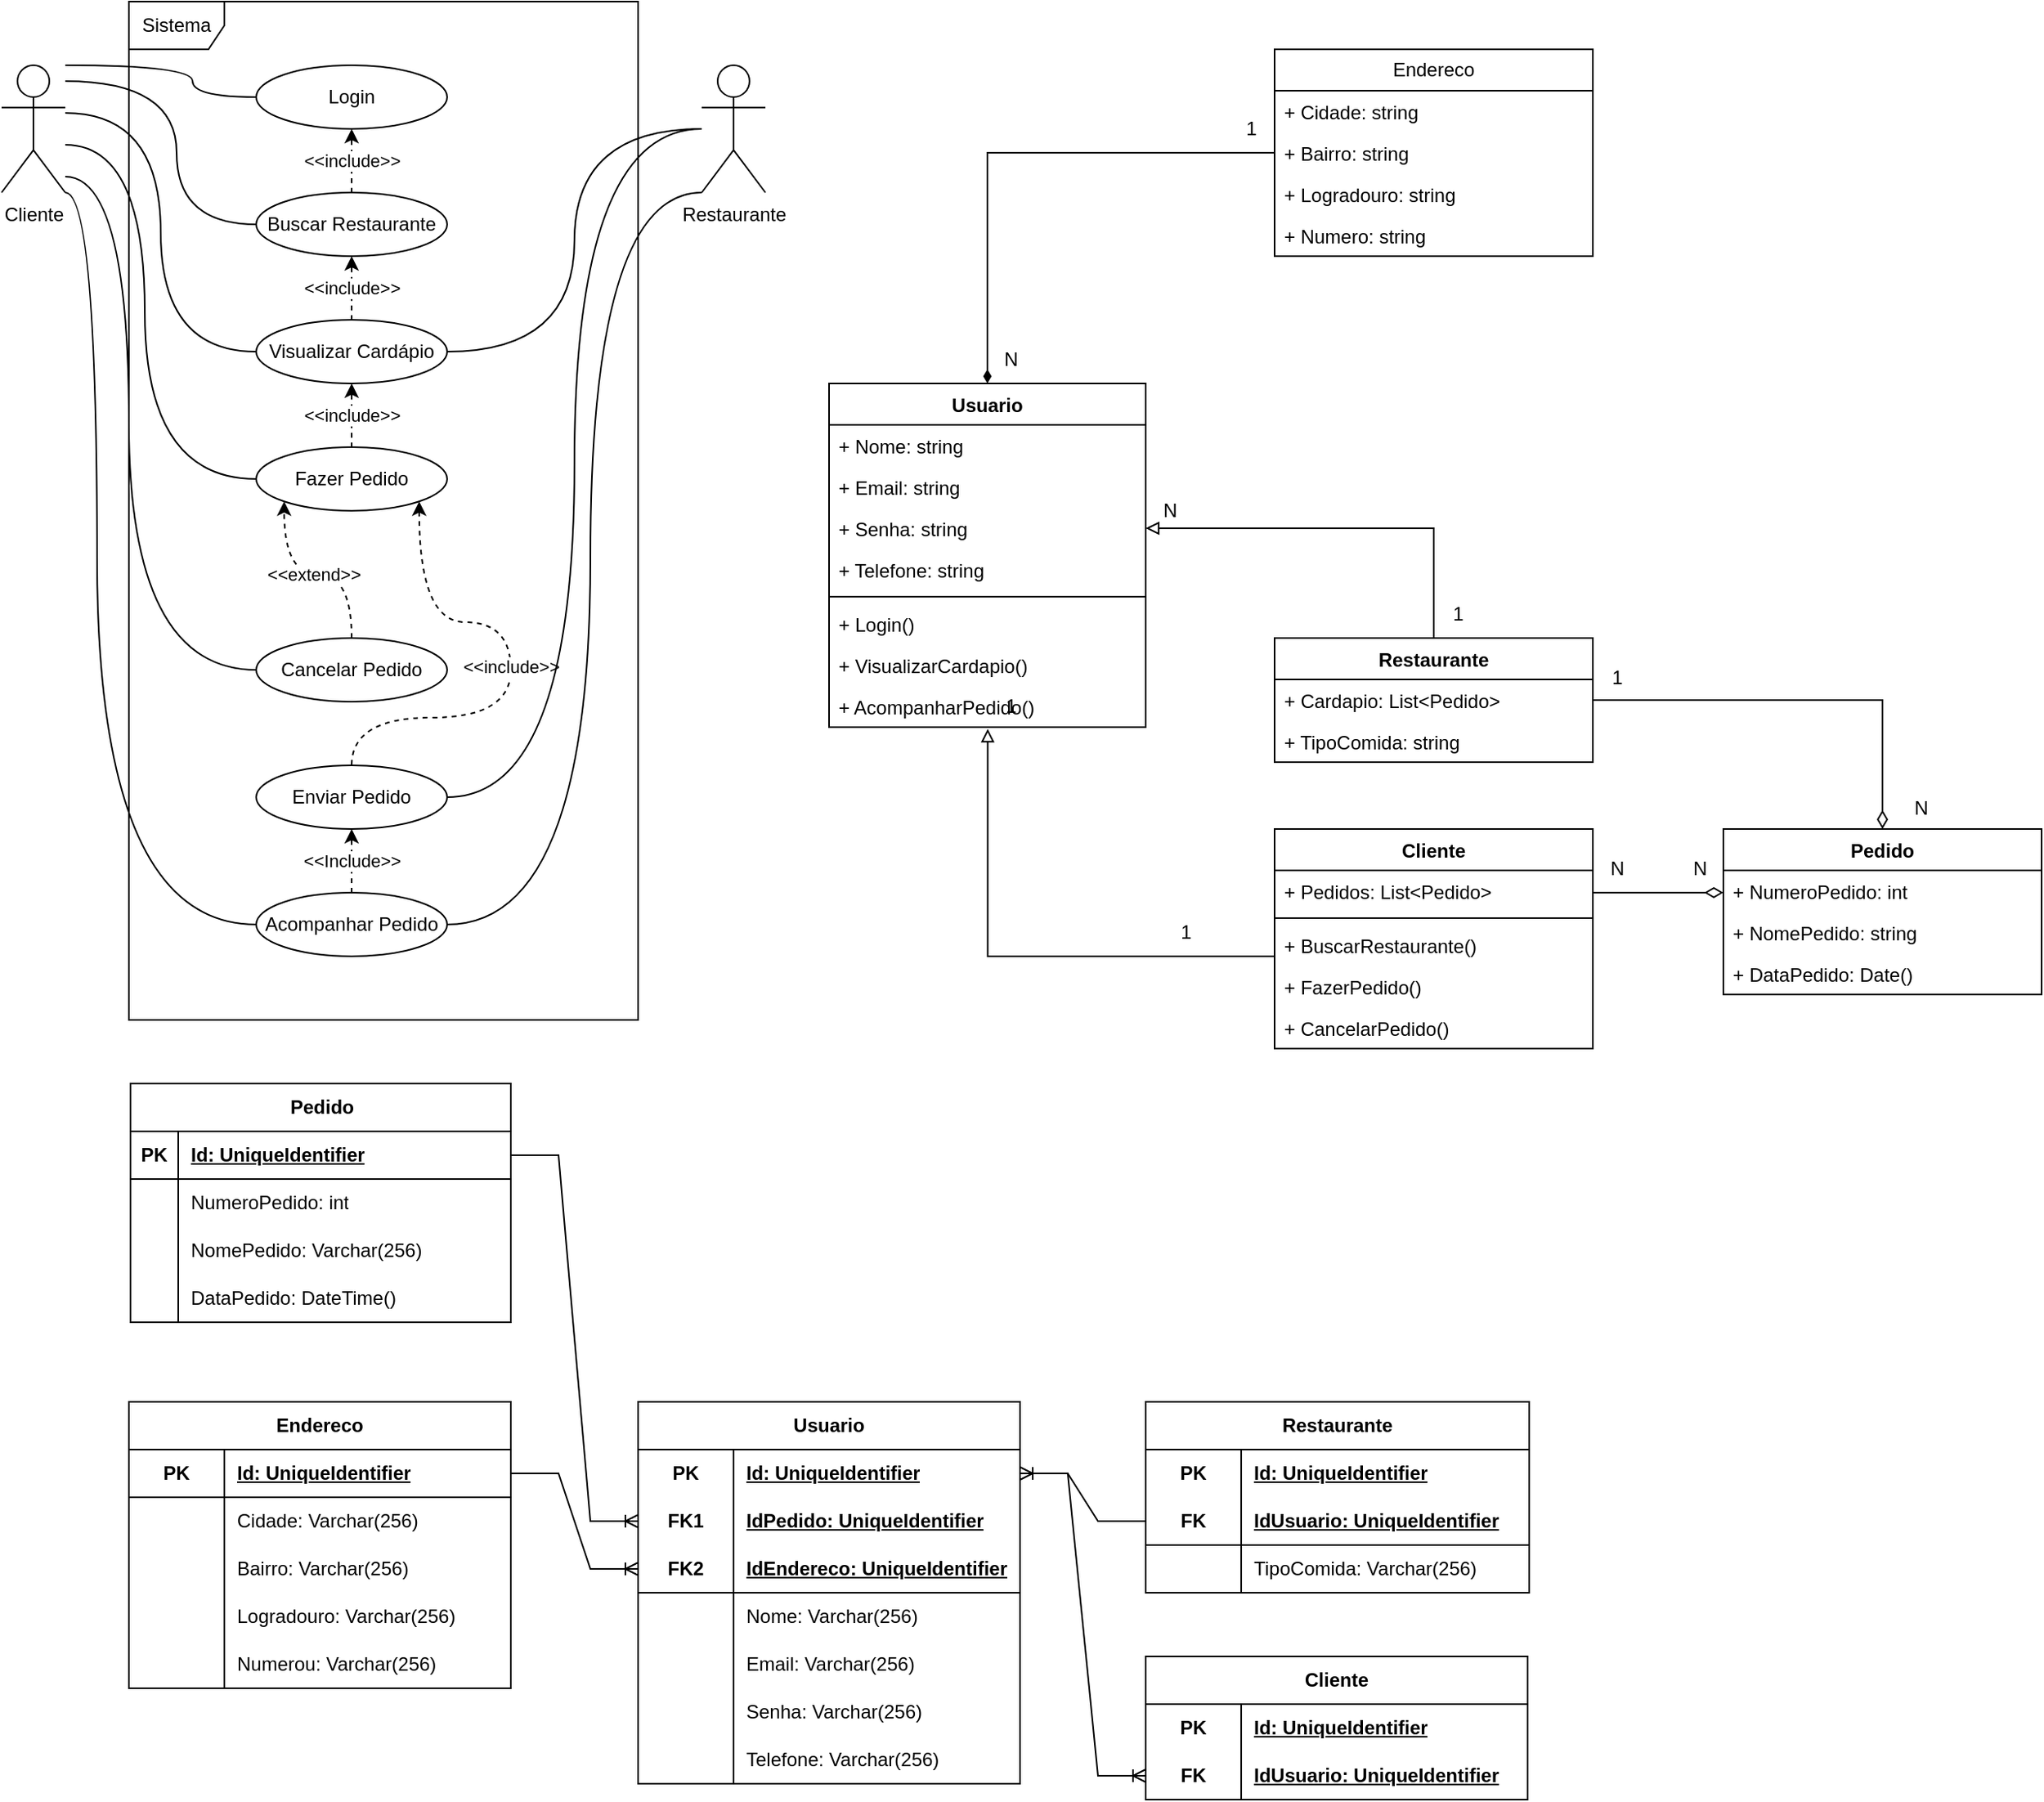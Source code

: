 <mxfile version="24.7.7">
  <diagram name="Página-1" id="jlGevDHFFBmqXCU59TP6">
    <mxGraphModel dx="1500" dy="746" grid="1" gridSize="10" guides="1" tooltips="1" connect="1" arrows="1" fold="1" page="1" pageScale="1" pageWidth="827" pageHeight="1169" math="0" shadow="0">
      <root>
        <mxCell id="0" />
        <mxCell id="1" parent="0" />
        <mxCell id="PUqXJprZPui0pHatvgok-24" style="edgeStyle=orthogonalEdgeStyle;rounded=0;orthogonalLoop=1;jettySize=auto;html=1;entryX=0;entryY=0.5;entryDx=0;entryDy=0;curved=1;endArrow=none;endFill=0;startArrow=none;startFill=0;" parent="1" source="PUqXJprZPui0pHatvgok-7" target="PUqXJprZPui0pHatvgok-19" edge="1">
          <mxGeometry relative="1" as="geometry">
            <mxPoint x="50" y="40" as="sourcePoint" />
            <Array as="points">
              <mxPoint x="120" y="40" />
            </Array>
          </mxGeometry>
        </mxCell>
        <mxCell id="PUqXJprZPui0pHatvgok-47" style="edgeStyle=orthogonalEdgeStyle;rounded=0;orthogonalLoop=1;jettySize=auto;html=1;entryX=0;entryY=0.5;entryDx=0;entryDy=0;curved=1;startArrow=none;startFill=0;endArrow=none;endFill=0;" parent="1" source="PUqXJprZPui0pHatvgok-7" target="PUqXJprZPui0pHatvgok-16" edge="1">
          <mxGeometry relative="1" as="geometry">
            <Array as="points">
              <mxPoint x="80" y="110" />
              <mxPoint x="80" y="420" />
            </Array>
          </mxGeometry>
        </mxCell>
        <mxCell id="PUqXJprZPui0pHatvgok-7" value="Cliente" style="shape=umlActor;verticalLabelPosition=bottom;verticalAlign=top;html=1;" parent="1" vertex="1">
          <mxGeometry y="40" width="40" height="80" as="geometry" />
        </mxCell>
        <mxCell id="PUqXJprZPui0pHatvgok-12" value="Restaurante" style="shape=umlActor;verticalLabelPosition=bottom;verticalAlign=top;html=1;" parent="1" vertex="1">
          <mxGeometry x="440" y="40" width="40" height="80" as="geometry" />
        </mxCell>
        <mxCell id="PUqXJprZPui0pHatvgok-14" value="Sistema" style="shape=umlFrame;whiteSpace=wrap;html=1;pointerEvents=0;" parent="1" vertex="1">
          <mxGeometry x="80" width="320" height="640" as="geometry" />
        </mxCell>
        <mxCell id="PUqXJprZPui0pHatvgok-34" value="&amp;lt;&amp;lt;include&amp;gt;&amp;gt;" style="edgeStyle=orthogonalEdgeStyle;rounded=0;orthogonalLoop=1;jettySize=auto;html=1;exitX=0.5;exitY=0;exitDx=0;exitDy=0;entryX=0.5;entryY=1;entryDx=0;entryDy=0;curved=1;dashed=1;" parent="1" source="PUqXJprZPui0pHatvgok-15" target="PUqXJprZPui0pHatvgok-20" edge="1">
          <mxGeometry relative="1" as="geometry">
            <mxPoint as="offset" />
          </mxGeometry>
        </mxCell>
        <mxCell id="PUqXJprZPui0pHatvgok-35" style="edgeStyle=orthogonalEdgeStyle;rounded=0;orthogonalLoop=1;jettySize=auto;html=1;exitX=0;exitY=0.5;exitDx=0;exitDy=0;curved=1;endArrow=none;endFill=0;startArrow=none;startFill=0;" parent="1" source="PUqXJprZPui0pHatvgok-15" target="PUqXJprZPui0pHatvgok-7" edge="1">
          <mxGeometry relative="1" as="geometry">
            <mxPoint x="50" y="70" as="targetPoint" />
            <Array as="points">
              <mxPoint x="90" y="300" />
              <mxPoint x="90" y="90" />
            </Array>
          </mxGeometry>
        </mxCell>
        <mxCell id="XceoHx5Ut_fv7BQ_l9Iq-62" value="&amp;lt;&amp;lt;include&amp;gt;&amp;gt;" style="edgeStyle=orthogonalEdgeStyle;rounded=0;orthogonalLoop=1;jettySize=auto;html=1;exitX=1;exitY=1;exitDx=0;exitDy=0;entryX=0.5;entryY=0;entryDx=0;entryDy=0;curved=1;endArrow=none;endFill=0;startArrow=classic;startFill=1;dashed=1;" edge="1" parent="1" source="PUqXJprZPui0pHatvgok-15" target="XceoHx5Ut_fv7BQ_l9Iq-56">
          <mxGeometry x="-0.0" relative="1" as="geometry">
            <Array as="points">
              <mxPoint x="262" y="390" />
              <mxPoint x="320" y="390" />
              <mxPoint x="320" y="450" />
              <mxPoint x="220" y="450" />
            </Array>
            <mxPoint as="offset" />
          </mxGeometry>
        </mxCell>
        <mxCell id="PUqXJprZPui0pHatvgok-15" value="Fazer Pedido" style="ellipse;whiteSpace=wrap;html=1;" parent="1" vertex="1">
          <mxGeometry x="160" y="280" width="120" height="40" as="geometry" />
        </mxCell>
        <mxCell id="PUqXJprZPui0pHatvgok-16" value="Cancelar Pedido" style="ellipse;whiteSpace=wrap;html=1;" parent="1" vertex="1">
          <mxGeometry x="160" y="400" width="120" height="40" as="geometry" />
        </mxCell>
        <mxCell id="PUqXJprZPui0pHatvgok-29" style="edgeStyle=orthogonalEdgeStyle;rounded=0;orthogonalLoop=1;jettySize=auto;html=1;exitX=0;exitY=0.5;exitDx=0;exitDy=0;curved=1;endArrow=none;endFill=0;startArrow=none;startFill=0;" parent="1" source="PUqXJprZPui0pHatvgok-18" target="PUqXJprZPui0pHatvgok-7" edge="1">
          <mxGeometry relative="1" as="geometry">
            <mxPoint x="50" y="50" as="targetPoint" />
            <Array as="points">
              <mxPoint x="110" y="140" />
              <mxPoint x="110" y="50" />
            </Array>
          </mxGeometry>
        </mxCell>
        <mxCell id="PUqXJprZPui0pHatvgok-18" value="Buscar Restaurante" style="ellipse;whiteSpace=wrap;html=1;" parent="1" vertex="1">
          <mxGeometry x="160" y="120" width="120" height="40" as="geometry" />
        </mxCell>
        <mxCell id="PUqXJprZPui0pHatvgok-28" value="&amp;lt;&amp;lt;include&amp;gt;&amp;gt;" style="edgeStyle=orthogonalEdgeStyle;rounded=0;orthogonalLoop=1;jettySize=auto;html=1;curved=1;endArrow=classic;endFill=1;dashed=1;exitX=0.5;exitY=0;exitDx=0;exitDy=0;entryX=0.5;entryY=1;entryDx=0;entryDy=0;" parent="1" source="PUqXJprZPui0pHatvgok-18" target="PUqXJprZPui0pHatvgok-19" edge="1">
          <mxGeometry relative="1" as="geometry">
            <mxPoint x="310" y="-90" as="targetPoint" />
            <Array as="points" />
          </mxGeometry>
        </mxCell>
        <mxCell id="PUqXJprZPui0pHatvgok-19" value="Login" style="ellipse;whiteSpace=wrap;html=1;" parent="1" vertex="1">
          <mxGeometry x="160" y="40" width="120" height="40" as="geometry" />
        </mxCell>
        <mxCell id="PUqXJprZPui0pHatvgok-31" value="&amp;lt;&amp;lt;include&amp;gt;&amp;gt;" style="edgeStyle=orthogonalEdgeStyle;rounded=0;orthogonalLoop=1;jettySize=auto;html=1;exitX=0.5;exitY=0;exitDx=0;exitDy=0;entryX=0.5;entryY=1;entryDx=0;entryDy=0;dashed=1;curved=1;" parent="1" source="PUqXJprZPui0pHatvgok-20" target="PUqXJprZPui0pHatvgok-18" edge="1">
          <mxGeometry relative="1" as="geometry">
            <Array as="points">
              <mxPoint x="220" y="200" />
              <mxPoint x="220" y="200" />
            </Array>
          </mxGeometry>
        </mxCell>
        <mxCell id="PUqXJprZPui0pHatvgok-32" style="edgeStyle=orthogonalEdgeStyle;rounded=0;orthogonalLoop=1;jettySize=auto;html=1;exitX=0;exitY=0.5;exitDx=0;exitDy=0;curved=1;endArrow=none;endFill=0;startArrow=none;startFill=0;" parent="1" source="PUqXJprZPui0pHatvgok-20" target="PUqXJprZPui0pHatvgok-7" edge="1">
          <mxGeometry relative="1" as="geometry">
            <mxPoint x="50" y="60" as="targetPoint" />
            <Array as="points">
              <mxPoint x="100" y="220" />
              <mxPoint x="100" y="70" />
            </Array>
          </mxGeometry>
        </mxCell>
        <mxCell id="XceoHx5Ut_fv7BQ_l9Iq-9" style="edgeStyle=orthogonalEdgeStyle;rounded=0;orthogonalLoop=1;jettySize=auto;html=1;exitX=1;exitY=0.5;exitDx=0;exitDy=0;curved=1;endArrow=none;endFill=0;" edge="1" parent="1" source="PUqXJprZPui0pHatvgok-20" target="PUqXJprZPui0pHatvgok-12">
          <mxGeometry relative="1" as="geometry">
            <mxPoint x="590.8" as="targetPoint" />
            <Array as="points">
              <mxPoint x="360" y="220" />
              <mxPoint x="360" y="80" />
            </Array>
          </mxGeometry>
        </mxCell>
        <mxCell id="PUqXJprZPui0pHatvgok-20" value="Visualizar Cardápio" style="ellipse;whiteSpace=wrap;html=1;" parent="1" vertex="1">
          <mxGeometry x="160" y="200" width="120" height="40" as="geometry" />
        </mxCell>
        <mxCell id="PUqXJprZPui0pHatvgok-38" style="edgeStyle=orthogonalEdgeStyle;rounded=0;orthogonalLoop=1;jettySize=auto;html=1;exitX=0;exitY=0.5;exitDx=0;exitDy=0;curved=1;endArrow=none;endFill=0;startArrow=none;startFill=0;entryX=1;entryY=1;entryDx=0;entryDy=0;entryPerimeter=0;" parent="1" source="PUqXJprZPui0pHatvgok-22" target="PUqXJprZPui0pHatvgok-7" edge="1">
          <mxGeometry relative="1" as="geometry">
            <mxPoint x="50" y="80" as="targetPoint" />
            <Array as="points">
              <mxPoint x="60" y="580" />
              <mxPoint x="60" y="120" />
            </Array>
          </mxGeometry>
        </mxCell>
        <mxCell id="XceoHx5Ut_fv7BQ_l9Iq-63" value="&amp;lt;&amp;lt;Include&amp;gt;&amp;gt;" style="edgeStyle=orthogonalEdgeStyle;rounded=0;orthogonalLoop=1;jettySize=auto;html=1;entryX=0.5;entryY=1;entryDx=0;entryDy=0;dashed=1;" edge="1" parent="1" source="PUqXJprZPui0pHatvgok-22" target="XceoHx5Ut_fv7BQ_l9Iq-56">
          <mxGeometry relative="1" as="geometry" />
        </mxCell>
        <mxCell id="PUqXJprZPui0pHatvgok-22" value="Acompanhar Pedido" style="ellipse;whiteSpace=wrap;html=1;" parent="1" vertex="1">
          <mxGeometry x="160" y="560" width="120" height="40" as="geometry" />
        </mxCell>
        <mxCell id="PUqXJprZPui0pHatvgok-46" value="&amp;lt;&amp;lt;extend&amp;gt;&amp;gt;" style="edgeStyle=orthogonalEdgeStyle;rounded=0;orthogonalLoop=1;jettySize=auto;html=1;exitX=0.5;exitY=0;exitDx=0;exitDy=0;entryX=0;entryY=1;entryDx=0;entryDy=0;curved=1;dashed=1;" parent="1" source="PUqXJprZPui0pHatvgok-16" target="PUqXJprZPui0pHatvgok-15" edge="1">
          <mxGeometry x="0.006" relative="1" as="geometry">
            <mxPoint as="offset" />
          </mxGeometry>
        </mxCell>
        <mxCell id="XceoHx5Ut_fv7BQ_l9Iq-8" style="edgeStyle=orthogonalEdgeStyle;rounded=0;orthogonalLoop=1;jettySize=auto;html=1;exitX=1;exitY=0.5;exitDx=0;exitDy=0;curved=1;endArrow=none;endFill=0;entryX=0;entryY=1;entryDx=0;entryDy=0;entryPerimeter=0;" edge="1" parent="1" source="PUqXJprZPui0pHatvgok-22" target="PUqXJprZPui0pHatvgok-12">
          <mxGeometry relative="1" as="geometry">
            <mxPoint x="450" y="80" as="targetPoint" />
            <Array as="points">
              <mxPoint x="370" y="580" />
              <mxPoint x="370" y="120" />
            </Array>
          </mxGeometry>
        </mxCell>
        <mxCell id="XceoHx5Ut_fv7BQ_l9Iq-85" style="edgeStyle=orthogonalEdgeStyle;rounded=0;orthogonalLoop=1;jettySize=auto;html=1;endArrow=block;endFill=0;entryX=0.501;entryY=1.041;entryDx=0;entryDy=0;entryPerimeter=0;" edge="1" parent="1" source="XceoHx5Ut_fv7BQ_l9Iq-10" target="XceoHx5Ut_fv7BQ_l9Iq-51">
          <mxGeometry relative="1" as="geometry">
            <mxPoint x="619" y="470" as="targetPoint" />
            <Array as="points">
              <mxPoint x="620" y="600" />
            </Array>
          </mxGeometry>
        </mxCell>
        <mxCell id="XceoHx5Ut_fv7BQ_l9Iq-10" value="Cliente" style="swimlane;fontStyle=1;align=center;verticalAlign=top;childLayout=stackLayout;horizontal=1;startSize=26;horizontalStack=0;resizeParent=1;resizeParentMax=0;resizeLast=0;collapsible=1;marginBottom=0;whiteSpace=wrap;html=1;" vertex="1" parent="1">
          <mxGeometry x="800" y="520" width="200" height="138" as="geometry" />
        </mxCell>
        <mxCell id="XceoHx5Ut_fv7BQ_l9Iq-23" value="+ Pedidos: List&amp;lt;Pedido&amp;gt;" style="text;strokeColor=none;fillColor=none;align=left;verticalAlign=top;spacingLeft=4;spacingRight=4;overflow=hidden;rotatable=0;points=[[0,0.5],[1,0.5]];portConstraint=eastwest;whiteSpace=wrap;html=1;" vertex="1" parent="XceoHx5Ut_fv7BQ_l9Iq-10">
          <mxGeometry y="26" width="200" height="26" as="geometry" />
        </mxCell>
        <mxCell id="XceoHx5Ut_fv7BQ_l9Iq-12" value="" style="line;strokeWidth=1;fillColor=none;align=left;verticalAlign=middle;spacingTop=-1;spacingLeft=3;spacingRight=3;rotatable=0;labelPosition=right;points=[];portConstraint=eastwest;strokeColor=inherit;" vertex="1" parent="XceoHx5Ut_fv7BQ_l9Iq-10">
          <mxGeometry y="52" width="200" height="8" as="geometry" />
        </mxCell>
        <mxCell id="XceoHx5Ut_fv7BQ_l9Iq-13" value="+ BuscarRestaurante()" style="text;strokeColor=none;fillColor=none;align=left;verticalAlign=top;spacingLeft=4;spacingRight=4;overflow=hidden;rotatable=0;points=[[0,0.5],[1,0.5]];portConstraint=eastwest;whiteSpace=wrap;html=1;" vertex="1" parent="XceoHx5Ut_fv7BQ_l9Iq-10">
          <mxGeometry y="60" width="200" height="26" as="geometry" />
        </mxCell>
        <mxCell id="XceoHx5Ut_fv7BQ_l9Iq-54" value="+ FazerPedido()" style="text;strokeColor=none;fillColor=none;align=left;verticalAlign=top;spacingLeft=4;spacingRight=4;overflow=hidden;rotatable=0;points=[[0,0.5],[1,0.5]];portConstraint=eastwest;whiteSpace=wrap;html=1;" vertex="1" parent="XceoHx5Ut_fv7BQ_l9Iq-10">
          <mxGeometry y="86" width="200" height="26" as="geometry" />
        </mxCell>
        <mxCell id="XceoHx5Ut_fv7BQ_l9Iq-55" value="+ CancelarPedido()" style="text;strokeColor=none;fillColor=none;align=left;verticalAlign=top;spacingLeft=4;spacingRight=4;overflow=hidden;rotatable=0;points=[[0,0.5],[1,0.5]];portConstraint=eastwest;whiteSpace=wrap;html=1;" vertex="1" parent="XceoHx5Ut_fv7BQ_l9Iq-10">
          <mxGeometry y="112" width="200" height="26" as="geometry" />
        </mxCell>
        <mxCell id="XceoHx5Ut_fv7BQ_l9Iq-26" value="Endereco" style="swimlane;fontStyle=0;childLayout=stackLayout;horizontal=1;startSize=26;fillColor=none;horizontalStack=0;resizeParent=1;resizeParentMax=0;resizeLast=0;collapsible=1;marginBottom=0;whiteSpace=wrap;html=1;" vertex="1" parent="1">
          <mxGeometry x="800" y="30" width="200" height="130" as="geometry" />
        </mxCell>
        <mxCell id="XceoHx5Ut_fv7BQ_l9Iq-28" value="+ Cidade: string" style="text;strokeColor=none;fillColor=none;align=left;verticalAlign=top;spacingLeft=4;spacingRight=4;overflow=hidden;rotatable=0;points=[[0,0.5],[1,0.5]];portConstraint=eastwest;whiteSpace=wrap;html=1;" vertex="1" parent="XceoHx5Ut_fv7BQ_l9Iq-26">
          <mxGeometry y="26" width="200" height="26" as="geometry" />
        </mxCell>
        <mxCell id="XceoHx5Ut_fv7BQ_l9Iq-29" value="+ Bairro: string" style="text;strokeColor=none;fillColor=none;align=left;verticalAlign=top;spacingLeft=4;spacingRight=4;overflow=hidden;rotatable=0;points=[[0,0.5],[1,0.5]];portConstraint=eastwest;whiteSpace=wrap;html=1;" vertex="1" parent="XceoHx5Ut_fv7BQ_l9Iq-26">
          <mxGeometry y="52" width="200" height="26" as="geometry" />
        </mxCell>
        <mxCell id="XceoHx5Ut_fv7BQ_l9Iq-30" value="+ Logradouro: string" style="text;strokeColor=none;fillColor=none;align=left;verticalAlign=top;spacingLeft=4;spacingRight=4;overflow=hidden;rotatable=0;points=[[0,0.5],[1,0.5]];portConstraint=eastwest;whiteSpace=wrap;html=1;" vertex="1" parent="XceoHx5Ut_fv7BQ_l9Iq-26">
          <mxGeometry y="78" width="200" height="26" as="geometry" />
        </mxCell>
        <mxCell id="XceoHx5Ut_fv7BQ_l9Iq-32" value="+ Numero: string" style="text;strokeColor=none;fillColor=none;align=left;verticalAlign=top;spacingLeft=4;spacingRight=4;overflow=hidden;rotatable=0;points=[[0,0.5],[1,0.5]];portConstraint=eastwest;whiteSpace=wrap;html=1;" vertex="1" parent="XceoHx5Ut_fv7BQ_l9Iq-26">
          <mxGeometry y="104" width="200" height="26" as="geometry" />
        </mxCell>
        <mxCell id="XceoHx5Ut_fv7BQ_l9Iq-34" value="Usuario" style="swimlane;fontStyle=1;align=center;verticalAlign=top;childLayout=stackLayout;horizontal=1;startSize=26;horizontalStack=0;resizeParent=1;resizeParentMax=0;resizeLast=0;collapsible=1;marginBottom=0;whiteSpace=wrap;html=1;" vertex="1" parent="1">
          <mxGeometry x="520" y="240" width="199" height="216" as="geometry" />
        </mxCell>
        <mxCell id="XceoHx5Ut_fv7BQ_l9Iq-73" value="+ Nome: string" style="text;strokeColor=none;fillColor=none;align=left;verticalAlign=top;spacingLeft=4;spacingRight=4;overflow=hidden;rotatable=0;points=[[0,0.5],[1,0.5]];portConstraint=eastwest;whiteSpace=wrap;html=1;" vertex="1" parent="XceoHx5Ut_fv7BQ_l9Iq-34">
          <mxGeometry y="26" width="199" height="26" as="geometry" />
        </mxCell>
        <mxCell id="XceoHx5Ut_fv7BQ_l9Iq-24" value="+ Email: string" style="text;strokeColor=none;fillColor=none;align=left;verticalAlign=top;spacingLeft=4;spacingRight=4;overflow=hidden;rotatable=0;points=[[0,0.5],[1,0.5]];portConstraint=eastwest;whiteSpace=wrap;html=1;" vertex="1" parent="XceoHx5Ut_fv7BQ_l9Iq-34">
          <mxGeometry y="52" width="199" height="26" as="geometry" />
        </mxCell>
        <mxCell id="XceoHx5Ut_fv7BQ_l9Iq-25" value="+ Senha: string" style="text;strokeColor=none;fillColor=none;align=left;verticalAlign=top;spacingLeft=4;spacingRight=4;overflow=hidden;rotatable=0;points=[[0,0.5],[1,0.5]];portConstraint=eastwest;whiteSpace=wrap;html=1;" vertex="1" parent="XceoHx5Ut_fv7BQ_l9Iq-34">
          <mxGeometry y="78" width="199" height="26" as="geometry" />
        </mxCell>
        <mxCell id="XceoHx5Ut_fv7BQ_l9Iq-120" value="+ Telefone: string" style="text;strokeColor=none;fillColor=none;align=left;verticalAlign=top;spacingLeft=4;spacingRight=4;overflow=hidden;rotatable=0;points=[[0,0.5],[1,0.5]];portConstraint=eastwest;whiteSpace=wrap;html=1;" vertex="1" parent="XceoHx5Ut_fv7BQ_l9Iq-34">
          <mxGeometry y="104" width="199" height="26" as="geometry" />
        </mxCell>
        <mxCell id="XceoHx5Ut_fv7BQ_l9Iq-36" value="" style="line;strokeWidth=1;fillColor=none;align=left;verticalAlign=middle;spacingTop=-1;spacingLeft=3;spacingRight=3;rotatable=0;labelPosition=right;points=[];portConstraint=eastwest;strokeColor=inherit;" vertex="1" parent="XceoHx5Ut_fv7BQ_l9Iq-34">
          <mxGeometry y="130" width="199" height="8" as="geometry" />
        </mxCell>
        <mxCell id="XceoHx5Ut_fv7BQ_l9Iq-37" value="+ Login()" style="text;strokeColor=none;fillColor=none;align=left;verticalAlign=top;spacingLeft=4;spacingRight=4;overflow=hidden;rotatable=0;points=[[0,0.5],[1,0.5]];portConstraint=eastwest;whiteSpace=wrap;html=1;" vertex="1" parent="XceoHx5Ut_fv7BQ_l9Iq-34">
          <mxGeometry y="138" width="199" height="26" as="geometry" />
        </mxCell>
        <mxCell id="XceoHx5Ut_fv7BQ_l9Iq-47" value="+ VisualizarCardapio()" style="text;strokeColor=none;fillColor=none;align=left;verticalAlign=top;spacingLeft=4;spacingRight=4;overflow=hidden;rotatable=0;points=[[0,0.5],[1,0.5]];portConstraint=eastwest;whiteSpace=wrap;html=1;" vertex="1" parent="XceoHx5Ut_fv7BQ_l9Iq-34">
          <mxGeometry y="164" width="199" height="26" as="geometry" />
        </mxCell>
        <mxCell id="XceoHx5Ut_fv7BQ_l9Iq-51" value="+ AcompanharPedido()" style="text;strokeColor=none;fillColor=none;align=left;verticalAlign=top;spacingLeft=4;spacingRight=4;overflow=hidden;rotatable=0;points=[[0,0.5],[1,0.5]];portConstraint=eastwest;whiteSpace=wrap;html=1;" vertex="1" parent="XceoHx5Ut_fv7BQ_l9Iq-34">
          <mxGeometry y="190" width="199" height="26" as="geometry" />
        </mxCell>
        <mxCell id="XceoHx5Ut_fv7BQ_l9Iq-40" value="Restaurante" style="swimlane;fontStyle=1;align=center;verticalAlign=top;childLayout=stackLayout;horizontal=1;startSize=26;horizontalStack=0;resizeParent=1;resizeParentMax=0;resizeLast=0;collapsible=1;marginBottom=0;whiteSpace=wrap;html=1;" vertex="1" parent="1">
          <mxGeometry x="800" y="400" width="200" height="78" as="geometry" />
        </mxCell>
        <mxCell id="XceoHx5Ut_fv7BQ_l9Iq-45" value="+ Cardapio: List&amp;lt;Pedido&amp;gt;" style="text;strokeColor=none;fillColor=none;align=left;verticalAlign=top;spacingLeft=4;spacingRight=4;overflow=hidden;rotatable=0;points=[[0,0.5],[1,0.5]];portConstraint=eastwest;whiteSpace=wrap;html=1;" vertex="1" parent="XceoHx5Ut_fv7BQ_l9Iq-40">
          <mxGeometry y="26" width="200" height="26" as="geometry" />
        </mxCell>
        <mxCell id="XceoHx5Ut_fv7BQ_l9Iq-181" value="+ TipoComida: string" style="text;strokeColor=none;fillColor=none;align=left;verticalAlign=top;spacingLeft=4;spacingRight=4;overflow=hidden;rotatable=0;points=[[0,0.5],[1,0.5]];portConstraint=eastwest;whiteSpace=wrap;html=1;" vertex="1" parent="XceoHx5Ut_fv7BQ_l9Iq-40">
          <mxGeometry y="52" width="200" height="26" as="geometry" />
        </mxCell>
        <mxCell id="XceoHx5Ut_fv7BQ_l9Iq-57" style="edgeStyle=orthogonalEdgeStyle;rounded=0;orthogonalLoop=1;jettySize=auto;html=1;exitX=1;exitY=0.5;exitDx=0;exitDy=0;curved=1;endArrow=none;endFill=0;startArrow=none;startFill=0;" edge="1" parent="1" source="XceoHx5Ut_fv7BQ_l9Iq-56" target="PUqXJprZPui0pHatvgok-12">
          <mxGeometry relative="1" as="geometry">
            <mxPoint x="430" y="80" as="targetPoint" />
            <Array as="points">
              <mxPoint x="360" y="500" />
              <mxPoint x="360" y="80" />
            </Array>
          </mxGeometry>
        </mxCell>
        <mxCell id="XceoHx5Ut_fv7BQ_l9Iq-56" value="Enviar Pedido" style="ellipse;whiteSpace=wrap;html=1;" vertex="1" parent="1">
          <mxGeometry x="160" y="480" width="120" height="40" as="geometry" />
        </mxCell>
        <mxCell id="XceoHx5Ut_fv7BQ_l9Iq-68" value="Pedido" style="swimlane;fontStyle=1;align=center;verticalAlign=top;childLayout=stackLayout;horizontal=1;startSize=26;horizontalStack=0;resizeParent=1;resizeParentMax=0;resizeLast=0;collapsible=1;marginBottom=0;whiteSpace=wrap;html=1;" vertex="1" parent="1">
          <mxGeometry x="1082" y="520" width="200" height="104" as="geometry" />
        </mxCell>
        <mxCell id="XceoHx5Ut_fv7BQ_l9Iq-69" value="+ NumeroPedido: int" style="text;strokeColor=none;fillColor=none;align=left;verticalAlign=top;spacingLeft=4;spacingRight=4;overflow=hidden;rotatable=0;points=[[0,0.5],[1,0.5]];portConstraint=eastwest;whiteSpace=wrap;html=1;" vertex="1" parent="XceoHx5Ut_fv7BQ_l9Iq-68">
          <mxGeometry y="26" width="200" height="26" as="geometry" />
        </mxCell>
        <mxCell id="XceoHx5Ut_fv7BQ_l9Iq-72" value="+ NomePedido: string" style="text;strokeColor=none;fillColor=none;align=left;verticalAlign=top;spacingLeft=4;spacingRight=4;overflow=hidden;rotatable=0;points=[[0,0.5],[1,0.5]];portConstraint=eastwest;whiteSpace=wrap;html=1;" vertex="1" parent="XceoHx5Ut_fv7BQ_l9Iq-68">
          <mxGeometry y="52" width="200" height="26" as="geometry" />
        </mxCell>
        <mxCell id="XceoHx5Ut_fv7BQ_l9Iq-180" value="+ DataPedido: Date()" style="text;strokeColor=none;fillColor=none;align=left;verticalAlign=top;spacingLeft=4;spacingRight=4;overflow=hidden;rotatable=0;points=[[0,0.5],[1,0.5]];portConstraint=eastwest;whiteSpace=wrap;html=1;" vertex="1" parent="XceoHx5Ut_fv7BQ_l9Iq-68">
          <mxGeometry y="78" width="200" height="26" as="geometry" />
        </mxCell>
        <mxCell id="XceoHx5Ut_fv7BQ_l9Iq-81" style="edgeStyle=orthogonalEdgeStyle;rounded=0;orthogonalLoop=1;jettySize=auto;html=1;exitX=0;exitY=0.5;exitDx=0;exitDy=0;entryX=0.5;entryY=0;entryDx=0;entryDy=0;endArrow=diamondThin;endFill=1;" edge="1" parent="1" source="XceoHx5Ut_fv7BQ_l9Iq-29" target="XceoHx5Ut_fv7BQ_l9Iq-34">
          <mxGeometry relative="1" as="geometry" />
        </mxCell>
        <mxCell id="XceoHx5Ut_fv7BQ_l9Iq-82" value="1" style="text;html=1;align=center;verticalAlign=middle;resizable=0;points=[];autosize=1;strokeColor=none;fillColor=none;" vertex="1" parent="1">
          <mxGeometry x="770" y="65" width="30" height="30" as="geometry" />
        </mxCell>
        <mxCell id="XceoHx5Ut_fv7BQ_l9Iq-83" value="N" style="text;html=1;align=center;verticalAlign=middle;resizable=0;points=[];autosize=1;strokeColor=none;fillColor=none;" vertex="1" parent="1">
          <mxGeometry x="619" y="210" width="30" height="30" as="geometry" />
        </mxCell>
        <mxCell id="XceoHx5Ut_fv7BQ_l9Iq-86" style="edgeStyle=orthogonalEdgeStyle;rounded=0;orthogonalLoop=1;jettySize=auto;html=1;entryX=0.5;entryY=0;entryDx=0;entryDy=0;endArrow=none;endFill=0;startArrow=block;startFill=0;" edge="1" parent="1" source="XceoHx5Ut_fv7BQ_l9Iq-25" target="XceoHx5Ut_fv7BQ_l9Iq-40">
          <mxGeometry relative="1" as="geometry" />
        </mxCell>
        <mxCell id="XceoHx5Ut_fv7BQ_l9Iq-88" style="edgeStyle=orthogonalEdgeStyle;rounded=0;orthogonalLoop=1;jettySize=auto;html=1;exitX=1;exitY=0.5;exitDx=0;exitDy=0;endArrow=diamondThin;endFill=0;startSize=6;endSize=9;" edge="1" parent="1" source="XceoHx5Ut_fv7BQ_l9Iq-23" target="XceoHx5Ut_fv7BQ_l9Iq-68">
          <mxGeometry relative="1" as="geometry">
            <Array as="points">
              <mxPoint x="1000" y="560" />
            </Array>
          </mxGeometry>
        </mxCell>
        <mxCell id="XceoHx5Ut_fv7BQ_l9Iq-89" value="N" style="text;html=1;align=center;verticalAlign=middle;resizable=0;points=[];autosize=1;strokeColor=none;fillColor=none;" vertex="1" parent="1">
          <mxGeometry x="719" y="305" width="30" height="30" as="geometry" />
        </mxCell>
        <mxCell id="XceoHx5Ut_fv7BQ_l9Iq-91" value="1" style="text;html=1;align=center;verticalAlign=middle;resizable=0;points=[];autosize=1;strokeColor=none;fillColor=none;" vertex="1" parent="1">
          <mxGeometry x="619" y="428" width="30" height="30" as="geometry" />
        </mxCell>
        <mxCell id="XceoHx5Ut_fv7BQ_l9Iq-92" value="1" style="text;html=1;align=center;verticalAlign=middle;resizable=0;points=[];autosize=1;strokeColor=none;fillColor=none;" vertex="1" parent="1">
          <mxGeometry x="729" y="570" width="30" height="30" as="geometry" />
        </mxCell>
        <mxCell id="XceoHx5Ut_fv7BQ_l9Iq-93" value="N" style="text;html=1;align=center;verticalAlign=middle;resizable=0;points=[];autosize=1;strokeColor=none;fillColor=none;" vertex="1" parent="1">
          <mxGeometry x="1000" y="530" width="30" height="30" as="geometry" />
        </mxCell>
        <mxCell id="XceoHx5Ut_fv7BQ_l9Iq-94" value="N" style="text;html=1;align=center;verticalAlign=middle;resizable=0;points=[];autosize=1;strokeColor=none;fillColor=none;" vertex="1" parent="1">
          <mxGeometry x="1052" y="530" width="30" height="30" as="geometry" />
        </mxCell>
        <mxCell id="XceoHx5Ut_fv7BQ_l9Iq-95" value="1" style="text;html=1;align=center;verticalAlign=middle;resizable=0;points=[];autosize=1;strokeColor=none;fillColor=none;" vertex="1" parent="1">
          <mxGeometry x="1000" y="410" width="30" height="30" as="geometry" />
        </mxCell>
        <mxCell id="XceoHx5Ut_fv7BQ_l9Iq-96" value="N" style="text;html=1;align=center;verticalAlign=middle;resizable=0;points=[];autosize=1;strokeColor=none;fillColor=none;" vertex="1" parent="1">
          <mxGeometry x="1191" y="492" width="30" height="30" as="geometry" />
        </mxCell>
        <mxCell id="XceoHx5Ut_fv7BQ_l9Iq-150" value="" style="group;movable=1;resizable=1;rotatable=1;deletable=1;editable=1;locked=0;connectable=1;" vertex="1" connectable="0" parent="1">
          <mxGeometry x="80" y="880" width="240" height="180" as="geometry" />
        </mxCell>
        <mxCell id="XceoHx5Ut_fv7BQ_l9Iq-97" value="Endereco" style="shape=table;startSize=30;container=1;collapsible=1;childLayout=tableLayout;fixedRows=1;rowLines=0;fontStyle=1;align=center;resizeLast=1;html=1;whiteSpace=wrap;" vertex="1" parent="XceoHx5Ut_fv7BQ_l9Iq-150">
          <mxGeometry width="240" height="180" as="geometry" />
        </mxCell>
        <mxCell id="XceoHx5Ut_fv7BQ_l9Iq-98" value="" style="shape=tableRow;horizontal=0;startSize=0;swimlaneHead=0;swimlaneBody=0;fillColor=none;collapsible=0;dropTarget=0;points=[[0,0.5],[1,0.5]];portConstraint=eastwest;top=0;left=0;right=0;bottom=0;html=1;" vertex="1" parent="XceoHx5Ut_fv7BQ_l9Iq-97">
          <mxGeometry y="30" width="240" height="30" as="geometry" />
        </mxCell>
        <mxCell id="XceoHx5Ut_fv7BQ_l9Iq-99" value="PK" style="shape=partialRectangle;connectable=0;fillColor=none;top=0;left=0;bottom=0;right=0;fontStyle=1;overflow=hidden;html=1;whiteSpace=wrap;" vertex="1" parent="XceoHx5Ut_fv7BQ_l9Iq-98">
          <mxGeometry width="60" height="30" as="geometry">
            <mxRectangle width="60" height="30" as="alternateBounds" />
          </mxGeometry>
        </mxCell>
        <mxCell id="XceoHx5Ut_fv7BQ_l9Iq-100" value="Id: UniqueIdentifier" style="shape=partialRectangle;connectable=0;fillColor=none;top=0;left=0;bottom=0;right=0;align=left;spacingLeft=6;fontStyle=5;overflow=hidden;html=1;whiteSpace=wrap;" vertex="1" parent="XceoHx5Ut_fv7BQ_l9Iq-98">
          <mxGeometry x="60" width="180" height="30" as="geometry">
            <mxRectangle width="180" height="30" as="alternateBounds" />
          </mxGeometry>
        </mxCell>
        <mxCell id="XceoHx5Ut_fv7BQ_l9Iq-104" value="" style="shape=tableRow;horizontal=0;startSize=0;swimlaneHead=0;swimlaneBody=0;fillColor=none;collapsible=0;dropTarget=0;points=[[0,0.5],[1,0.5]];portConstraint=eastwest;top=0;left=0;right=0;bottom=0;html=1;" vertex="1" parent="XceoHx5Ut_fv7BQ_l9Iq-97">
          <mxGeometry y="60" width="240" height="30" as="geometry" />
        </mxCell>
        <mxCell id="XceoHx5Ut_fv7BQ_l9Iq-105" value="" style="shape=partialRectangle;connectable=0;fillColor=none;top=0;left=0;bottom=0;right=0;editable=1;overflow=hidden;html=1;whiteSpace=wrap;" vertex="1" parent="XceoHx5Ut_fv7BQ_l9Iq-104">
          <mxGeometry width="60" height="30" as="geometry">
            <mxRectangle width="60" height="30" as="alternateBounds" />
          </mxGeometry>
        </mxCell>
        <mxCell id="XceoHx5Ut_fv7BQ_l9Iq-106" value="Cidade: Varchar(256)" style="shape=partialRectangle;connectable=0;fillColor=none;top=0;left=0;bottom=0;right=0;align=left;spacingLeft=6;overflow=hidden;html=1;whiteSpace=wrap;" vertex="1" parent="XceoHx5Ut_fv7BQ_l9Iq-104">
          <mxGeometry x="60" width="180" height="30" as="geometry">
            <mxRectangle width="180" height="30" as="alternateBounds" />
          </mxGeometry>
        </mxCell>
        <mxCell id="XceoHx5Ut_fv7BQ_l9Iq-107" value="" style="shape=tableRow;horizontal=0;startSize=0;swimlaneHead=0;swimlaneBody=0;fillColor=none;collapsible=0;dropTarget=0;points=[[0,0.5],[1,0.5]];portConstraint=eastwest;top=0;left=0;right=0;bottom=0;html=1;" vertex="1" parent="XceoHx5Ut_fv7BQ_l9Iq-97">
          <mxGeometry y="90" width="240" height="30" as="geometry" />
        </mxCell>
        <mxCell id="XceoHx5Ut_fv7BQ_l9Iq-108" value="" style="shape=partialRectangle;connectable=0;fillColor=none;top=0;left=0;bottom=0;right=0;editable=1;overflow=hidden;html=1;whiteSpace=wrap;" vertex="1" parent="XceoHx5Ut_fv7BQ_l9Iq-107">
          <mxGeometry width="60" height="30" as="geometry">
            <mxRectangle width="60" height="30" as="alternateBounds" />
          </mxGeometry>
        </mxCell>
        <mxCell id="XceoHx5Ut_fv7BQ_l9Iq-109" value="Bairro: Varchar(256)" style="shape=partialRectangle;connectable=0;fillColor=none;top=0;left=0;bottom=0;right=0;align=left;spacingLeft=6;overflow=hidden;html=1;whiteSpace=wrap;" vertex="1" parent="XceoHx5Ut_fv7BQ_l9Iq-107">
          <mxGeometry x="60" width="180" height="30" as="geometry">
            <mxRectangle width="180" height="30" as="alternateBounds" />
          </mxGeometry>
        </mxCell>
        <mxCell id="XceoHx5Ut_fv7BQ_l9Iq-111" style="shape=tableRow;horizontal=0;startSize=0;swimlaneHead=0;swimlaneBody=0;fillColor=none;collapsible=0;dropTarget=0;points=[[0,0.5],[1,0.5]];portConstraint=eastwest;top=0;left=0;right=0;bottom=0;html=1;" vertex="1" parent="XceoHx5Ut_fv7BQ_l9Iq-97">
          <mxGeometry y="120" width="240" height="30" as="geometry" />
        </mxCell>
        <mxCell id="XceoHx5Ut_fv7BQ_l9Iq-112" style="shape=partialRectangle;connectable=0;fillColor=none;top=0;left=0;bottom=0;right=0;editable=1;overflow=hidden;html=1;whiteSpace=wrap;" vertex="1" parent="XceoHx5Ut_fv7BQ_l9Iq-111">
          <mxGeometry width="60" height="30" as="geometry">
            <mxRectangle width="60" height="30" as="alternateBounds" />
          </mxGeometry>
        </mxCell>
        <mxCell id="XceoHx5Ut_fv7BQ_l9Iq-113" value="Logradouro: Varchar(256)" style="shape=partialRectangle;connectable=0;fillColor=none;top=0;left=0;bottom=0;right=0;align=left;spacingLeft=6;overflow=hidden;html=1;whiteSpace=wrap;" vertex="1" parent="XceoHx5Ut_fv7BQ_l9Iq-111">
          <mxGeometry x="60" width="180" height="30" as="geometry">
            <mxRectangle width="180" height="30" as="alternateBounds" />
          </mxGeometry>
        </mxCell>
        <mxCell id="XceoHx5Ut_fv7BQ_l9Iq-117" style="shape=tableRow;horizontal=0;startSize=0;swimlaneHead=0;swimlaneBody=0;fillColor=none;collapsible=0;dropTarget=0;points=[[0,0.5],[1,0.5]];portConstraint=eastwest;top=0;left=0;right=0;bottom=0;html=1;" vertex="1" parent="XceoHx5Ut_fv7BQ_l9Iq-97">
          <mxGeometry y="150" width="240" height="30" as="geometry" />
        </mxCell>
        <mxCell id="XceoHx5Ut_fv7BQ_l9Iq-118" style="shape=partialRectangle;connectable=0;fillColor=none;top=0;left=0;bottom=0;right=0;editable=1;overflow=hidden;html=1;whiteSpace=wrap;" vertex="1" parent="XceoHx5Ut_fv7BQ_l9Iq-117">
          <mxGeometry width="60" height="30" as="geometry">
            <mxRectangle width="60" height="30" as="alternateBounds" />
          </mxGeometry>
        </mxCell>
        <mxCell id="XceoHx5Ut_fv7BQ_l9Iq-119" value="Numerou: Varchar(256)" style="shape=partialRectangle;connectable=0;fillColor=none;top=0;left=0;bottom=0;right=0;align=left;spacingLeft=6;overflow=hidden;html=1;whiteSpace=wrap;" vertex="1" parent="XceoHx5Ut_fv7BQ_l9Iq-117">
          <mxGeometry x="60" width="180" height="30" as="geometry">
            <mxRectangle width="180" height="30" as="alternateBounds" />
          </mxGeometry>
        </mxCell>
        <mxCell id="XceoHx5Ut_fv7BQ_l9Iq-110" value="" style="line;strokeWidth=1;rotatable=0;dashed=0;labelPosition=right;align=left;verticalAlign=middle;spacingTop=0;spacingLeft=6;points=[];portConstraint=eastwest;container=1;" vertex="1" parent="XceoHx5Ut_fv7BQ_l9Iq-150">
          <mxGeometry y="55" width="240" height="10" as="geometry" />
        </mxCell>
        <mxCell id="XceoHx5Ut_fv7BQ_l9Iq-167" value="Usuario" style="shape=table;startSize=30;container=1;collapsible=1;childLayout=tableLayout;fixedRows=1;rowLines=0;fontStyle=1;align=center;resizeLast=1;html=1;whiteSpace=wrap;" vertex="1" parent="1">
          <mxGeometry x="400" y="880" width="240" height="240" as="geometry" />
        </mxCell>
        <mxCell id="XceoHx5Ut_fv7BQ_l9Iq-168" value="" style="shape=tableRow;horizontal=0;startSize=0;swimlaneHead=0;swimlaneBody=0;fillColor=none;collapsible=0;dropTarget=0;points=[[0,0.5],[1,0.5]];portConstraint=eastwest;top=0;left=0;right=0;bottom=0;html=1;" vertex="1" parent="XceoHx5Ut_fv7BQ_l9Iq-167">
          <mxGeometry y="30" width="240" height="30" as="geometry" />
        </mxCell>
        <mxCell id="XceoHx5Ut_fv7BQ_l9Iq-169" value="PK" style="shape=partialRectangle;connectable=0;fillColor=none;top=0;left=0;bottom=0;right=0;fontStyle=1;overflow=hidden;html=1;whiteSpace=wrap;" vertex="1" parent="XceoHx5Ut_fv7BQ_l9Iq-168">
          <mxGeometry width="60" height="30" as="geometry">
            <mxRectangle width="60" height="30" as="alternateBounds" />
          </mxGeometry>
        </mxCell>
        <mxCell id="XceoHx5Ut_fv7BQ_l9Iq-170" value="Id: UniqueIdentifier" style="shape=partialRectangle;connectable=0;fillColor=none;top=0;left=0;bottom=0;right=0;align=left;spacingLeft=6;fontStyle=5;overflow=hidden;html=1;whiteSpace=wrap;" vertex="1" parent="XceoHx5Ut_fv7BQ_l9Iq-168">
          <mxGeometry x="60" width="180" height="30" as="geometry">
            <mxRectangle width="180" height="30" as="alternateBounds" />
          </mxGeometry>
        </mxCell>
        <mxCell id="XceoHx5Ut_fv7BQ_l9Iq-243" style="shape=tableRow;horizontal=0;startSize=0;swimlaneHead=0;swimlaneBody=0;fillColor=none;collapsible=0;dropTarget=0;points=[[0,0.5],[1,0.5]];portConstraint=eastwest;top=0;left=0;right=0;bottom=0;html=1;" vertex="1" parent="XceoHx5Ut_fv7BQ_l9Iq-167">
          <mxGeometry y="60" width="240" height="30" as="geometry" />
        </mxCell>
        <mxCell id="XceoHx5Ut_fv7BQ_l9Iq-244" value="FK1" style="shape=partialRectangle;connectable=0;fillColor=none;top=0;left=0;bottom=0;right=0;fontStyle=1;overflow=hidden;html=1;whiteSpace=wrap;" vertex="1" parent="XceoHx5Ut_fv7BQ_l9Iq-243">
          <mxGeometry width="60" height="30" as="geometry">
            <mxRectangle width="60" height="30" as="alternateBounds" />
          </mxGeometry>
        </mxCell>
        <mxCell id="XceoHx5Ut_fv7BQ_l9Iq-245" value="IdPedido: UniqueIdentifier" style="shape=partialRectangle;connectable=0;fillColor=none;top=0;left=0;bottom=0;right=0;align=left;spacingLeft=6;fontStyle=5;overflow=hidden;html=1;whiteSpace=wrap;" vertex="1" parent="XceoHx5Ut_fv7BQ_l9Iq-243">
          <mxGeometry x="60" width="180" height="30" as="geometry">
            <mxRectangle width="180" height="30" as="alternateBounds" />
          </mxGeometry>
        </mxCell>
        <mxCell id="XceoHx5Ut_fv7BQ_l9Iq-171" value="" style="shape=tableRow;horizontal=0;startSize=0;swimlaneHead=0;swimlaneBody=0;fillColor=none;collapsible=0;dropTarget=0;points=[[0,0.5],[1,0.5]];portConstraint=eastwest;top=0;left=0;right=0;bottom=1;html=1;" vertex="1" parent="XceoHx5Ut_fv7BQ_l9Iq-167">
          <mxGeometry y="90" width="240" height="30" as="geometry" />
        </mxCell>
        <mxCell id="XceoHx5Ut_fv7BQ_l9Iq-172" value="FK2" style="shape=partialRectangle;connectable=0;fillColor=none;top=0;left=0;bottom=0;right=0;fontStyle=1;overflow=hidden;html=1;whiteSpace=wrap;" vertex="1" parent="XceoHx5Ut_fv7BQ_l9Iq-171">
          <mxGeometry width="60" height="30" as="geometry">
            <mxRectangle width="60" height="30" as="alternateBounds" />
          </mxGeometry>
        </mxCell>
        <mxCell id="XceoHx5Ut_fv7BQ_l9Iq-173" value="IdEndereco: UniqueIdentifier" style="shape=partialRectangle;connectable=0;fillColor=none;top=0;left=0;bottom=0;right=0;align=left;spacingLeft=6;fontStyle=5;overflow=hidden;html=1;whiteSpace=wrap;" vertex="1" parent="XceoHx5Ut_fv7BQ_l9Iq-171">
          <mxGeometry x="60" width="180" height="30" as="geometry">
            <mxRectangle width="180" height="30" as="alternateBounds" />
          </mxGeometry>
        </mxCell>
        <mxCell id="XceoHx5Ut_fv7BQ_l9Iq-174" value="" style="shape=tableRow;horizontal=0;startSize=0;swimlaneHead=0;swimlaneBody=0;fillColor=none;collapsible=0;dropTarget=0;points=[[0,0.5],[1,0.5]];portConstraint=eastwest;top=0;left=0;right=0;bottom=0;html=1;" vertex="1" parent="XceoHx5Ut_fv7BQ_l9Iq-167">
          <mxGeometry y="120" width="240" height="30" as="geometry" />
        </mxCell>
        <mxCell id="XceoHx5Ut_fv7BQ_l9Iq-175" value="" style="shape=partialRectangle;connectable=0;fillColor=none;top=0;left=0;bottom=0;right=0;editable=1;overflow=hidden;html=1;whiteSpace=wrap;" vertex="1" parent="XceoHx5Ut_fv7BQ_l9Iq-174">
          <mxGeometry width="60" height="30" as="geometry">
            <mxRectangle width="60" height="30" as="alternateBounds" />
          </mxGeometry>
        </mxCell>
        <mxCell id="XceoHx5Ut_fv7BQ_l9Iq-176" value="Nome: Varchar(256)" style="shape=partialRectangle;connectable=0;fillColor=none;top=0;left=0;bottom=0;right=0;align=left;spacingLeft=6;overflow=hidden;html=1;whiteSpace=wrap;" vertex="1" parent="XceoHx5Ut_fv7BQ_l9Iq-174">
          <mxGeometry x="60" width="180" height="30" as="geometry">
            <mxRectangle width="180" height="30" as="alternateBounds" />
          </mxGeometry>
        </mxCell>
        <mxCell id="XceoHx5Ut_fv7BQ_l9Iq-177" value="" style="shape=tableRow;horizontal=0;startSize=0;swimlaneHead=0;swimlaneBody=0;fillColor=none;collapsible=0;dropTarget=0;points=[[0,0.5],[1,0.5]];portConstraint=eastwest;top=0;left=0;right=0;bottom=0;html=1;" vertex="1" parent="XceoHx5Ut_fv7BQ_l9Iq-167">
          <mxGeometry y="150" width="240" height="30" as="geometry" />
        </mxCell>
        <mxCell id="XceoHx5Ut_fv7BQ_l9Iq-178" value="" style="shape=partialRectangle;connectable=0;fillColor=none;top=0;left=0;bottom=0;right=0;editable=1;overflow=hidden;html=1;whiteSpace=wrap;" vertex="1" parent="XceoHx5Ut_fv7BQ_l9Iq-177">
          <mxGeometry width="60" height="30" as="geometry">
            <mxRectangle width="60" height="30" as="alternateBounds" />
          </mxGeometry>
        </mxCell>
        <mxCell id="XceoHx5Ut_fv7BQ_l9Iq-179" value="Email: Varchar(256)" style="shape=partialRectangle;connectable=0;fillColor=none;top=0;left=0;bottom=0;right=0;align=left;spacingLeft=6;overflow=hidden;html=1;whiteSpace=wrap;" vertex="1" parent="XceoHx5Ut_fv7BQ_l9Iq-177">
          <mxGeometry x="60" width="180" height="30" as="geometry">
            <mxRectangle width="180" height="30" as="alternateBounds" />
          </mxGeometry>
        </mxCell>
        <mxCell id="XceoHx5Ut_fv7BQ_l9Iq-183" style="shape=tableRow;horizontal=0;startSize=0;swimlaneHead=0;swimlaneBody=0;fillColor=none;collapsible=0;dropTarget=0;points=[[0,0.5],[1,0.5]];portConstraint=eastwest;top=0;left=0;right=0;bottom=0;html=1;" vertex="1" parent="XceoHx5Ut_fv7BQ_l9Iq-167">
          <mxGeometry y="180" width="240" height="30" as="geometry" />
        </mxCell>
        <mxCell id="XceoHx5Ut_fv7BQ_l9Iq-184" style="shape=partialRectangle;connectable=0;fillColor=none;top=0;left=0;bottom=0;right=0;editable=1;overflow=hidden;html=1;whiteSpace=wrap;" vertex="1" parent="XceoHx5Ut_fv7BQ_l9Iq-183">
          <mxGeometry width="60" height="30" as="geometry">
            <mxRectangle width="60" height="30" as="alternateBounds" />
          </mxGeometry>
        </mxCell>
        <mxCell id="XceoHx5Ut_fv7BQ_l9Iq-185" value="Senha: Varchar(256)" style="shape=partialRectangle;connectable=0;fillColor=none;top=0;left=0;bottom=0;right=0;align=left;spacingLeft=6;overflow=hidden;html=1;whiteSpace=wrap;" vertex="1" parent="XceoHx5Ut_fv7BQ_l9Iq-183">
          <mxGeometry x="60" width="180" height="30" as="geometry">
            <mxRectangle width="180" height="30" as="alternateBounds" />
          </mxGeometry>
        </mxCell>
        <mxCell id="XceoHx5Ut_fv7BQ_l9Iq-186" style="shape=tableRow;horizontal=0;startSize=0;swimlaneHead=0;swimlaneBody=0;fillColor=none;collapsible=0;dropTarget=0;points=[[0,0.5],[1,0.5]];portConstraint=eastwest;top=0;left=0;right=0;bottom=0;html=1;" vertex="1" parent="XceoHx5Ut_fv7BQ_l9Iq-167">
          <mxGeometry y="210" width="240" height="30" as="geometry" />
        </mxCell>
        <mxCell id="XceoHx5Ut_fv7BQ_l9Iq-187" style="shape=partialRectangle;connectable=0;fillColor=none;top=0;left=0;bottom=0;right=0;editable=1;overflow=hidden;html=1;whiteSpace=wrap;" vertex="1" parent="XceoHx5Ut_fv7BQ_l9Iq-186">
          <mxGeometry width="60" height="30" as="geometry">
            <mxRectangle width="60" height="30" as="alternateBounds" />
          </mxGeometry>
        </mxCell>
        <mxCell id="XceoHx5Ut_fv7BQ_l9Iq-188" value="Telefone: Varchar(256)" style="shape=partialRectangle;connectable=0;fillColor=none;top=0;left=0;bottom=0;right=0;align=left;spacingLeft=6;overflow=hidden;html=1;whiteSpace=wrap;" vertex="1" parent="XceoHx5Ut_fv7BQ_l9Iq-186">
          <mxGeometry x="60" width="180" height="30" as="geometry">
            <mxRectangle width="180" height="30" as="alternateBounds" />
          </mxGeometry>
        </mxCell>
        <mxCell id="XceoHx5Ut_fv7BQ_l9Iq-87" style="edgeStyle=orthogonalEdgeStyle;rounded=0;orthogonalLoop=1;jettySize=auto;html=1;exitX=1;exitY=0.5;exitDx=0;exitDy=0;endArrow=diamondThin;endFill=0;strokeWidth=1;endSize=9;entryX=0.5;entryY=0;entryDx=0;entryDy=0;" edge="1" parent="1" source="XceoHx5Ut_fv7BQ_l9Iq-45" target="XceoHx5Ut_fv7BQ_l9Iq-68">
          <mxGeometry relative="1" as="geometry">
            <mxPoint x="1200" y="492" as="targetPoint" />
          </mxGeometry>
        </mxCell>
        <mxCell id="XceoHx5Ut_fv7BQ_l9Iq-182" value="1" style="text;html=1;align=center;verticalAlign=middle;resizable=0;points=[];autosize=1;strokeColor=none;fillColor=none;" vertex="1" parent="1">
          <mxGeometry x="900" y="370" width="30" height="30" as="geometry" />
        </mxCell>
        <mxCell id="XceoHx5Ut_fv7BQ_l9Iq-208" value="Restaurante" style="shape=table;startSize=30;container=1;collapsible=1;childLayout=tableLayout;fixedRows=1;rowLines=0;fontStyle=1;align=center;resizeLast=1;html=1;whiteSpace=wrap;" vertex="1" parent="1">
          <mxGeometry x="719" y="880" width="241" height="120" as="geometry" />
        </mxCell>
        <mxCell id="XceoHx5Ut_fv7BQ_l9Iq-209" value="" style="shape=tableRow;horizontal=0;startSize=0;swimlaneHead=0;swimlaneBody=0;fillColor=none;collapsible=0;dropTarget=0;points=[[0,0.5],[1,0.5]];portConstraint=eastwest;top=0;left=0;right=0;bottom=0;html=1;" vertex="1" parent="XceoHx5Ut_fv7BQ_l9Iq-208">
          <mxGeometry y="30" width="241" height="30" as="geometry" />
        </mxCell>
        <mxCell id="XceoHx5Ut_fv7BQ_l9Iq-210" value="PK" style="shape=partialRectangle;connectable=0;fillColor=none;top=0;left=0;bottom=0;right=0;fontStyle=1;overflow=hidden;html=1;whiteSpace=wrap;" vertex="1" parent="XceoHx5Ut_fv7BQ_l9Iq-209">
          <mxGeometry width="60" height="30" as="geometry">
            <mxRectangle width="60" height="30" as="alternateBounds" />
          </mxGeometry>
        </mxCell>
        <mxCell id="XceoHx5Ut_fv7BQ_l9Iq-211" value="Id: UniqueIdentifier" style="shape=partialRectangle;connectable=0;fillColor=none;top=0;left=0;bottom=0;right=0;align=left;spacingLeft=6;fontStyle=5;overflow=hidden;html=1;whiteSpace=wrap;" vertex="1" parent="XceoHx5Ut_fv7BQ_l9Iq-209">
          <mxGeometry x="60" width="181" height="30" as="geometry">
            <mxRectangle width="181" height="30" as="alternateBounds" />
          </mxGeometry>
        </mxCell>
        <mxCell id="XceoHx5Ut_fv7BQ_l9Iq-212" value="" style="shape=tableRow;horizontal=0;startSize=0;swimlaneHead=0;swimlaneBody=0;fillColor=none;collapsible=0;dropTarget=0;points=[[0,0.5],[1,0.5]];portConstraint=eastwest;top=0;left=0;right=0;bottom=1;html=1;" vertex="1" parent="XceoHx5Ut_fv7BQ_l9Iq-208">
          <mxGeometry y="60" width="241" height="30" as="geometry" />
        </mxCell>
        <mxCell id="XceoHx5Ut_fv7BQ_l9Iq-213" value="FK" style="shape=partialRectangle;connectable=0;fillColor=none;top=0;left=0;bottom=0;right=0;fontStyle=1;overflow=hidden;html=1;whiteSpace=wrap;" vertex="1" parent="XceoHx5Ut_fv7BQ_l9Iq-212">
          <mxGeometry width="60" height="30" as="geometry">
            <mxRectangle width="60" height="30" as="alternateBounds" />
          </mxGeometry>
        </mxCell>
        <mxCell id="XceoHx5Ut_fv7BQ_l9Iq-214" value="IdUsuario: UniqueIdentifier" style="shape=partialRectangle;connectable=0;fillColor=none;top=0;left=0;bottom=0;right=0;align=left;spacingLeft=6;fontStyle=5;overflow=hidden;html=1;whiteSpace=wrap;" vertex="1" parent="XceoHx5Ut_fv7BQ_l9Iq-212">
          <mxGeometry x="60" width="181" height="30" as="geometry">
            <mxRectangle width="181" height="30" as="alternateBounds" />
          </mxGeometry>
        </mxCell>
        <mxCell id="XceoHx5Ut_fv7BQ_l9Iq-215" value="" style="shape=tableRow;horizontal=0;startSize=0;swimlaneHead=0;swimlaneBody=0;fillColor=none;collapsible=0;dropTarget=0;points=[[0,0.5],[1,0.5]];portConstraint=eastwest;top=0;left=0;right=0;bottom=0;html=1;" vertex="1" parent="XceoHx5Ut_fv7BQ_l9Iq-208">
          <mxGeometry y="90" width="241" height="30" as="geometry" />
        </mxCell>
        <mxCell id="XceoHx5Ut_fv7BQ_l9Iq-216" value="" style="shape=partialRectangle;connectable=0;fillColor=none;top=0;left=0;bottom=0;right=0;editable=1;overflow=hidden;html=1;whiteSpace=wrap;" vertex="1" parent="XceoHx5Ut_fv7BQ_l9Iq-215">
          <mxGeometry width="60" height="30" as="geometry">
            <mxRectangle width="60" height="30" as="alternateBounds" />
          </mxGeometry>
        </mxCell>
        <mxCell id="XceoHx5Ut_fv7BQ_l9Iq-217" value="TipoComida: Varchar(256)" style="shape=partialRectangle;connectable=0;fillColor=none;top=0;left=0;bottom=0;right=0;align=left;spacingLeft=6;overflow=hidden;html=1;whiteSpace=wrap;" vertex="1" parent="XceoHx5Ut_fv7BQ_l9Iq-215">
          <mxGeometry x="60" width="181" height="30" as="geometry">
            <mxRectangle width="181" height="30" as="alternateBounds" />
          </mxGeometry>
        </mxCell>
        <mxCell id="XceoHx5Ut_fv7BQ_l9Iq-221" value="Cliente" style="shape=table;startSize=30;container=1;collapsible=1;childLayout=tableLayout;fixedRows=1;rowLines=0;fontStyle=1;align=center;resizeLast=1;html=1;whiteSpace=wrap;" vertex="1" parent="1">
          <mxGeometry x="719" y="1040" width="240" height="90" as="geometry" />
        </mxCell>
        <mxCell id="XceoHx5Ut_fv7BQ_l9Iq-222" value="" style="shape=tableRow;horizontal=0;startSize=0;swimlaneHead=0;swimlaneBody=0;fillColor=none;collapsible=0;dropTarget=0;points=[[0,0.5],[1,0.5]];portConstraint=eastwest;top=0;left=0;right=0;bottom=0;html=1;" vertex="1" parent="XceoHx5Ut_fv7BQ_l9Iq-221">
          <mxGeometry y="30" width="240" height="30" as="geometry" />
        </mxCell>
        <mxCell id="XceoHx5Ut_fv7BQ_l9Iq-223" value="PK" style="shape=partialRectangle;connectable=0;fillColor=none;top=0;left=0;bottom=0;right=0;fontStyle=1;overflow=hidden;html=1;whiteSpace=wrap;" vertex="1" parent="XceoHx5Ut_fv7BQ_l9Iq-222">
          <mxGeometry width="60" height="30" as="geometry">
            <mxRectangle width="60" height="30" as="alternateBounds" />
          </mxGeometry>
        </mxCell>
        <mxCell id="XceoHx5Ut_fv7BQ_l9Iq-224" value="Id: UniqueIdentifier" style="shape=partialRectangle;connectable=0;fillColor=none;top=0;left=0;bottom=0;right=0;align=left;spacingLeft=6;fontStyle=5;overflow=hidden;html=1;whiteSpace=wrap;" vertex="1" parent="XceoHx5Ut_fv7BQ_l9Iq-222">
          <mxGeometry x="60" width="180" height="30" as="geometry">
            <mxRectangle width="180" height="30" as="alternateBounds" />
          </mxGeometry>
        </mxCell>
        <mxCell id="XceoHx5Ut_fv7BQ_l9Iq-225" value="" style="shape=tableRow;horizontal=0;startSize=0;swimlaneHead=0;swimlaneBody=0;fillColor=none;collapsible=0;dropTarget=0;points=[[0,0.5],[1,0.5]];portConstraint=eastwest;top=0;left=0;right=0;bottom=1;html=1;" vertex="1" parent="XceoHx5Ut_fv7BQ_l9Iq-221">
          <mxGeometry y="60" width="240" height="30" as="geometry" />
        </mxCell>
        <mxCell id="XceoHx5Ut_fv7BQ_l9Iq-226" value="FK" style="shape=partialRectangle;connectable=0;fillColor=none;top=0;left=0;bottom=0;right=0;fontStyle=1;overflow=hidden;html=1;whiteSpace=wrap;" vertex="1" parent="XceoHx5Ut_fv7BQ_l9Iq-225">
          <mxGeometry width="60" height="30" as="geometry">
            <mxRectangle width="60" height="30" as="alternateBounds" />
          </mxGeometry>
        </mxCell>
        <mxCell id="XceoHx5Ut_fv7BQ_l9Iq-227" value="IdUsuario: UniqueIdentifier" style="shape=partialRectangle;connectable=0;fillColor=none;top=0;left=0;bottom=0;right=0;align=left;spacingLeft=6;fontStyle=5;overflow=hidden;html=1;whiteSpace=wrap;" vertex="1" parent="XceoHx5Ut_fv7BQ_l9Iq-225">
          <mxGeometry x="60" width="180" height="30" as="geometry">
            <mxRectangle width="180" height="30" as="alternateBounds" />
          </mxGeometry>
        </mxCell>
        <mxCell id="XceoHx5Ut_fv7BQ_l9Iq-259" value="Pedido" style="shape=table;startSize=30;container=1;collapsible=1;childLayout=tableLayout;fixedRows=1;rowLines=0;fontStyle=1;align=center;resizeLast=1;html=1;" vertex="1" parent="1">
          <mxGeometry x="81" y="680" width="239" height="150" as="geometry" />
        </mxCell>
        <mxCell id="XceoHx5Ut_fv7BQ_l9Iq-260" value="" style="shape=tableRow;horizontal=0;startSize=0;swimlaneHead=0;swimlaneBody=0;fillColor=none;collapsible=0;dropTarget=0;points=[[0,0.5],[1,0.5]];portConstraint=eastwest;top=0;left=0;right=0;bottom=1;" vertex="1" parent="XceoHx5Ut_fv7BQ_l9Iq-259">
          <mxGeometry y="30" width="239" height="30" as="geometry" />
        </mxCell>
        <mxCell id="XceoHx5Ut_fv7BQ_l9Iq-261" value="PK" style="shape=partialRectangle;connectable=0;fillColor=none;top=0;left=0;bottom=0;right=0;fontStyle=1;overflow=hidden;whiteSpace=wrap;html=1;" vertex="1" parent="XceoHx5Ut_fv7BQ_l9Iq-260">
          <mxGeometry width="30" height="30" as="geometry">
            <mxRectangle width="30" height="30" as="alternateBounds" />
          </mxGeometry>
        </mxCell>
        <mxCell id="XceoHx5Ut_fv7BQ_l9Iq-262" value="Id: UniqueIdentifier" style="shape=partialRectangle;connectable=0;fillColor=none;top=0;left=0;bottom=0;right=0;align=left;spacingLeft=6;fontStyle=5;overflow=hidden;whiteSpace=wrap;html=1;" vertex="1" parent="XceoHx5Ut_fv7BQ_l9Iq-260">
          <mxGeometry x="30" width="209" height="30" as="geometry">
            <mxRectangle width="209" height="30" as="alternateBounds" />
          </mxGeometry>
        </mxCell>
        <mxCell id="XceoHx5Ut_fv7BQ_l9Iq-263" value="" style="shape=tableRow;horizontal=0;startSize=0;swimlaneHead=0;swimlaneBody=0;fillColor=none;collapsible=0;dropTarget=0;points=[[0,0.5],[1,0.5]];portConstraint=eastwest;top=0;left=0;right=0;bottom=0;" vertex="1" parent="XceoHx5Ut_fv7BQ_l9Iq-259">
          <mxGeometry y="60" width="239" height="30" as="geometry" />
        </mxCell>
        <mxCell id="XceoHx5Ut_fv7BQ_l9Iq-264" value="" style="shape=partialRectangle;connectable=0;fillColor=none;top=0;left=0;bottom=0;right=0;editable=1;overflow=hidden;whiteSpace=wrap;html=1;" vertex="1" parent="XceoHx5Ut_fv7BQ_l9Iq-263">
          <mxGeometry width="30" height="30" as="geometry">
            <mxRectangle width="30" height="30" as="alternateBounds" />
          </mxGeometry>
        </mxCell>
        <mxCell id="XceoHx5Ut_fv7BQ_l9Iq-265" value="NumeroPedido: int" style="shape=partialRectangle;connectable=0;fillColor=none;top=0;left=0;bottom=0;right=0;align=left;spacingLeft=6;overflow=hidden;whiteSpace=wrap;html=1;" vertex="1" parent="XceoHx5Ut_fv7BQ_l9Iq-263">
          <mxGeometry x="30" width="209" height="30" as="geometry">
            <mxRectangle width="209" height="30" as="alternateBounds" />
          </mxGeometry>
        </mxCell>
        <mxCell id="XceoHx5Ut_fv7BQ_l9Iq-266" value="" style="shape=tableRow;horizontal=0;startSize=0;swimlaneHead=0;swimlaneBody=0;fillColor=none;collapsible=0;dropTarget=0;points=[[0,0.5],[1,0.5]];portConstraint=eastwest;top=0;left=0;right=0;bottom=0;" vertex="1" parent="XceoHx5Ut_fv7BQ_l9Iq-259">
          <mxGeometry y="90" width="239" height="30" as="geometry" />
        </mxCell>
        <mxCell id="XceoHx5Ut_fv7BQ_l9Iq-267" value="" style="shape=partialRectangle;connectable=0;fillColor=none;top=0;left=0;bottom=0;right=0;editable=1;overflow=hidden;whiteSpace=wrap;html=1;" vertex="1" parent="XceoHx5Ut_fv7BQ_l9Iq-266">
          <mxGeometry width="30" height="30" as="geometry">
            <mxRectangle width="30" height="30" as="alternateBounds" />
          </mxGeometry>
        </mxCell>
        <mxCell id="XceoHx5Ut_fv7BQ_l9Iq-268" value="NomePedido: Varchar(256)" style="shape=partialRectangle;connectable=0;fillColor=none;top=0;left=0;bottom=0;right=0;align=left;spacingLeft=6;overflow=hidden;whiteSpace=wrap;html=1;" vertex="1" parent="XceoHx5Ut_fv7BQ_l9Iq-266">
          <mxGeometry x="30" width="209" height="30" as="geometry">
            <mxRectangle width="209" height="30" as="alternateBounds" />
          </mxGeometry>
        </mxCell>
        <mxCell id="XceoHx5Ut_fv7BQ_l9Iq-269" value="" style="shape=tableRow;horizontal=0;startSize=0;swimlaneHead=0;swimlaneBody=0;fillColor=none;collapsible=0;dropTarget=0;points=[[0,0.5],[1,0.5]];portConstraint=eastwest;top=0;left=0;right=0;bottom=0;" vertex="1" parent="XceoHx5Ut_fv7BQ_l9Iq-259">
          <mxGeometry y="120" width="239" height="30" as="geometry" />
        </mxCell>
        <mxCell id="XceoHx5Ut_fv7BQ_l9Iq-270" value="" style="shape=partialRectangle;connectable=0;fillColor=none;top=0;left=0;bottom=0;right=0;editable=1;overflow=hidden;whiteSpace=wrap;html=1;" vertex="1" parent="XceoHx5Ut_fv7BQ_l9Iq-269">
          <mxGeometry width="30" height="30" as="geometry">
            <mxRectangle width="30" height="30" as="alternateBounds" />
          </mxGeometry>
        </mxCell>
        <mxCell id="XceoHx5Ut_fv7BQ_l9Iq-271" value="DataPedido: DateTime()" style="shape=partialRectangle;connectable=0;fillColor=none;top=0;left=0;bottom=0;right=0;align=left;spacingLeft=6;overflow=hidden;whiteSpace=wrap;html=1;" vertex="1" parent="XceoHx5Ut_fv7BQ_l9Iq-269">
          <mxGeometry x="30" width="209" height="30" as="geometry">
            <mxRectangle width="209" height="30" as="alternateBounds" />
          </mxGeometry>
        </mxCell>
        <mxCell id="XceoHx5Ut_fv7BQ_l9Iq-273" value="" style="edgeStyle=entityRelationEdgeStyle;fontSize=12;html=1;endArrow=ERoneToMany;rounded=0;exitX=1;exitY=0.5;exitDx=0;exitDy=0;entryX=0;entryY=0.5;entryDx=0;entryDy=0;" edge="1" parent="1" source="XceoHx5Ut_fv7BQ_l9Iq-98" target="XceoHx5Ut_fv7BQ_l9Iq-171">
          <mxGeometry width="100" height="100" relative="1" as="geometry">
            <mxPoint x="320" y="1040" as="sourcePoint" />
            <mxPoint x="360" y="1000" as="targetPoint" />
          </mxGeometry>
        </mxCell>
        <mxCell id="XceoHx5Ut_fv7BQ_l9Iq-275" style="edgeStyle=entityRelationEdgeStyle;rounded=0;orthogonalLoop=1;jettySize=auto;html=1;entryX=0;entryY=0.5;entryDx=0;entryDy=0;exitX=1;exitY=0.5;exitDx=0;exitDy=0;endArrow=ERoneToMany;endFill=0;" edge="1" parent="1" source="XceoHx5Ut_fv7BQ_l9Iq-260" target="XceoHx5Ut_fv7BQ_l9Iq-243">
          <mxGeometry relative="1" as="geometry">
            <mxPoint x="400" y="710" as="sourcePoint" />
            <Array as="points">
              <mxPoint x="340" y="770" />
              <mxPoint x="420" y="820" />
              <mxPoint x="370" y="830" />
              <mxPoint x="370" y="830" />
            </Array>
          </mxGeometry>
        </mxCell>
        <mxCell id="XceoHx5Ut_fv7BQ_l9Iq-276" style="edgeStyle=entityRelationEdgeStyle;rounded=0;orthogonalLoop=1;jettySize=auto;html=1;entryX=0;entryY=0.5;entryDx=0;entryDy=0;endArrow=none;endFill=0;startArrow=ERoneToMany;startFill=0;" edge="1" parent="1" source="XceoHx5Ut_fv7BQ_l9Iq-168" target="XceoHx5Ut_fv7BQ_l9Iq-212">
          <mxGeometry relative="1" as="geometry" />
        </mxCell>
        <mxCell id="XceoHx5Ut_fv7BQ_l9Iq-278" style="edgeStyle=entityRelationEdgeStyle;rounded=0;orthogonalLoop=1;jettySize=auto;html=1;exitX=1;exitY=0.5;exitDx=0;exitDy=0;entryX=0;entryY=0.5;entryDx=0;entryDy=0;endArrow=ERoneToMany;endFill=0;" edge="1" parent="1" source="XceoHx5Ut_fv7BQ_l9Iq-168" target="XceoHx5Ut_fv7BQ_l9Iq-225">
          <mxGeometry relative="1" as="geometry" />
        </mxCell>
      </root>
    </mxGraphModel>
  </diagram>
</mxfile>
